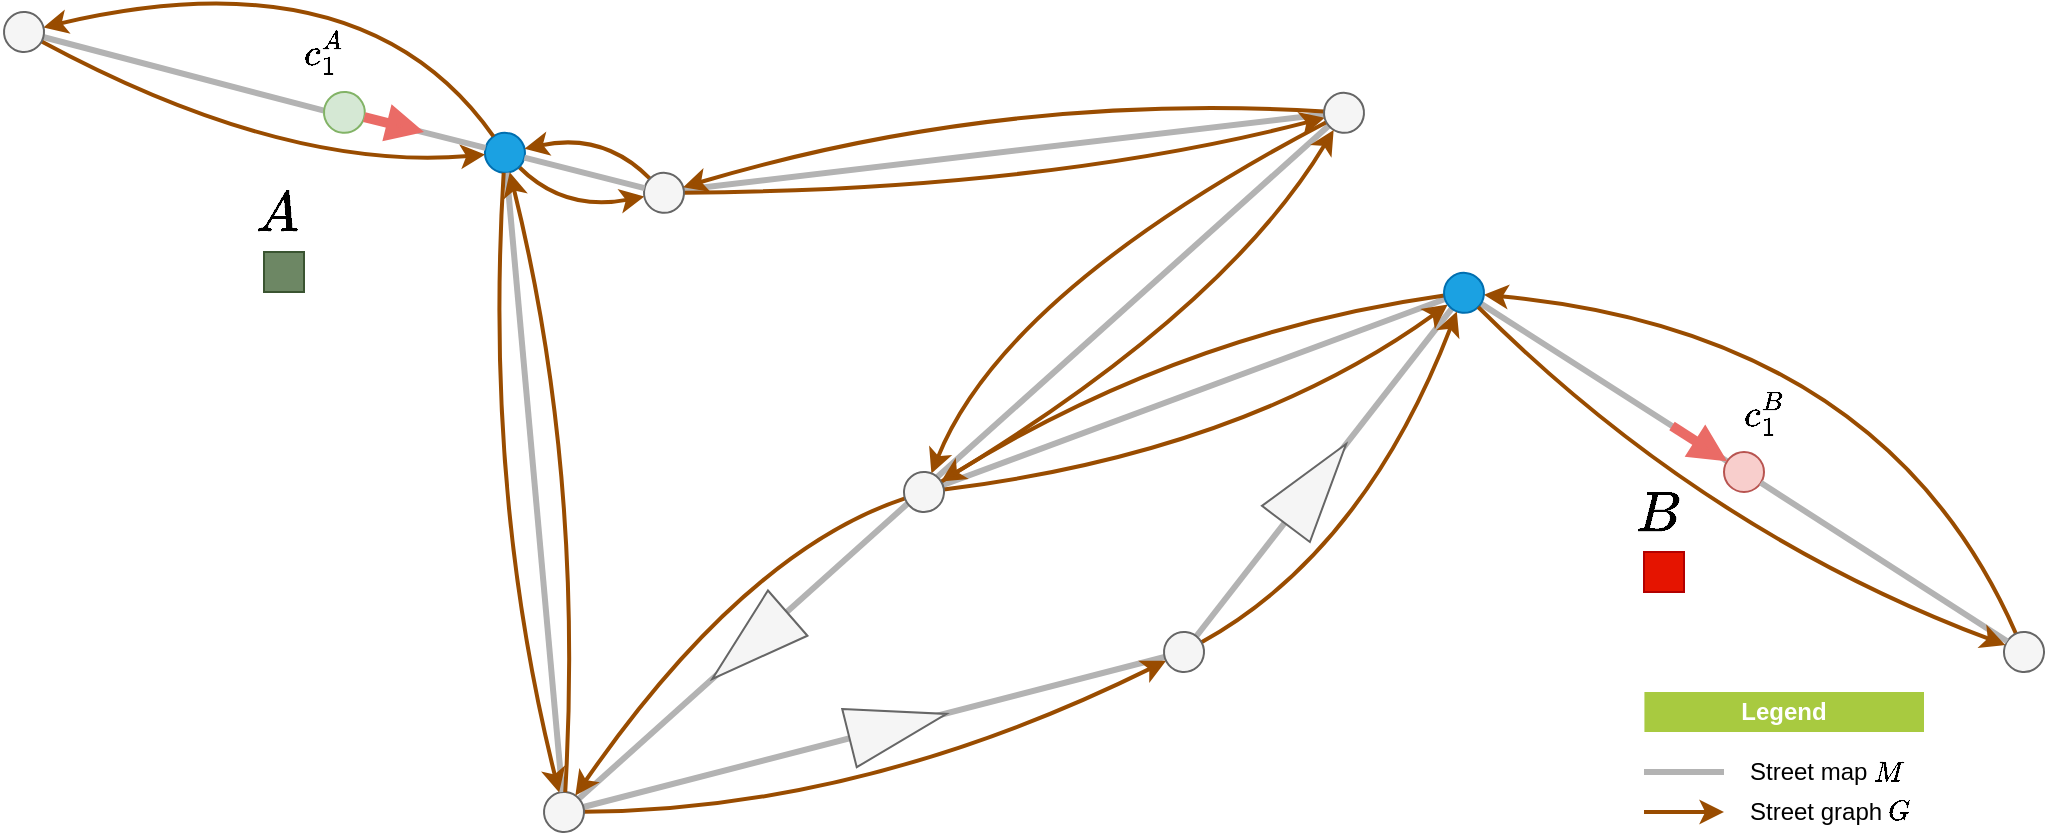 <?xml version="1.0"?>
<mxfile version="13.5.7" pages="3">
  <diagram id="z88jlEKxiXyhyjD-C5Rb" name="Far edge">
    <mxGraphModel dx="2" dy="1" grid="1" gridSize="10" guides="1" tooltips="1" connect="1" arrows="1" fold="1" page="1" pageScale="1" pageWidth="1654" pageHeight="1169" math="1" shadow="0">
      <root>
        <mxCell id="0"/>
        <mxCell id="1" parent="0"/>
        <mxCell id="12" value="`A`&lt;br&gt;&lt;div&gt;&lt;br&gt;&lt;/div&gt;&lt;div&gt;&lt;br&gt;&lt;/div&gt;" style="whiteSpace=wrap;html=1;rounded=0;shadow=0;strokeWidth=1;fillColor=#6d8764;fontSize=24;align=right;strokeColor=#3A5431;" parent="1" vertex="1">
          <mxGeometry x="280" y="270" width="20" height="20" as="geometry"/>
        </mxCell>
        <mxCell id="13" value="`B`&lt;br&gt;&lt;br&gt;&lt;div&gt;&lt;br&gt;&lt;/div&gt;" style="whiteSpace=wrap;html=1;rounded=0;shadow=0;strokeWidth=1;fillColor=#e51400;fontSize=24;align=right;strokeColor=#B20000;" parent="1" vertex="1">
          <mxGeometry x="970" y="420" width="20" height="20" as="geometry"/>
        </mxCell>
        <mxCell id="14" value="" style="endArrow=none;html=1;strokeWidth=3;fillColor=#76608a;strokeColor=#B3B3B3;" parent="1" source="35" target="34" edge="1">
          <mxGeometry width="50" height="50" relative="1" as="geometry">
            <mxPoint x="740" y="470" as="sourcePoint"/>
            <mxPoint x="880" y="320" as="targetPoint"/>
          </mxGeometry>
        </mxCell>
        <mxCell id="15" value="" style="endArrow=none;html=1;strokeWidth=3;fillColor=#76608a;strokeColor=#B3B3B3;" parent="1" source="35" target="32" edge="1">
          <mxGeometry width="50" height="50" relative="1" as="geometry">
            <mxPoint x="720" y="500" as="sourcePoint"/>
            <mxPoint x="470" y="570" as="targetPoint"/>
          </mxGeometry>
        </mxCell>
        <mxCell id="16" value="" style="endArrow=none;html=1;strokeWidth=3;fillColor=#76608a;strokeColor=#B3B3B3;" parent="1" source="34" target="24" edge="1">
          <mxGeometry width="50" height="50" relative="1" as="geometry">
            <mxPoint x="880" y="290" as="sourcePoint"/>
            <mxPoint x="940" y="370" as="targetPoint"/>
          </mxGeometry>
        </mxCell>
        <mxCell id="17" value="" style="endArrow=none;html=1;strokeWidth=3;fillColor=#76608a;strokeColor=#B3B3B3;" parent="1" edge="1">
          <mxGeometry width="50" height="50" relative="1" as="geometry">
            <mxPoint x="610" y="390" as="sourcePoint"/>
            <mxPoint x="880" y="290" as="targetPoint"/>
          </mxGeometry>
        </mxCell>
        <mxCell id="18" value="" style="endArrow=none;html=1;strokeWidth=3;fillColor=#76608a;strokeColor=#B3B3B3;" parent="1" edge="1">
          <mxGeometry width="50" height="50" relative="1" as="geometry">
            <mxPoint x="430" y="550" as="sourcePoint"/>
            <mxPoint x="820" y="200" as="targetPoint"/>
          </mxGeometry>
        </mxCell>
        <mxCell id="20" value="" style="endArrow=none;html=1;strokeWidth=3;fillColor=#76608a;strokeColor=#B3B3B3;" parent="1" edge="1">
          <mxGeometry width="50" height="50" relative="1" as="geometry">
            <mxPoint x="820" y="200" as="sourcePoint"/>
            <mxPoint x="480" y="240" as="targetPoint"/>
          </mxGeometry>
        </mxCell>
        <mxCell id="21" value="" style="endArrow=none;html=1;strokeWidth=3;fillColor=#76608a;strokeColor=#B3B3B3;exitX=0;exitY=0.5;exitDx=0;exitDy=0;" parent="1" source="23" edge="1">
          <mxGeometry width="50" height="50" relative="1" as="geometry">
            <mxPoint x="480" y="240" as="sourcePoint"/>
            <mxPoint x="160" y="160" as="targetPoint"/>
          </mxGeometry>
        </mxCell>
        <mxCell id="23" value="" style="ellipse;whiteSpace=wrap;html=1;aspect=fixed;fillColor=#d5e8d4;strokeColor=#82b366;rotation=5;" parent="1" vertex="1">
          <mxGeometry x="310" y="190" width="20.42" height="20.42" as="geometry"/>
        </mxCell>
        <mxCell id="24" value="" style="ellipse;whiteSpace=wrap;html=1;aspect=fixed;fillColor=#f8cecc;strokeColor=#b85450;" parent="1" vertex="1">
          <mxGeometry x="1010" y="370" width="20" height="20" as="geometry"/>
        </mxCell>
        <mxCell id="27" style="edgeStyle=orthogonalEdgeStyle;rounded=0;orthogonalLoop=1;jettySize=auto;html=1;exitX=0.5;exitY=1;exitDx=0;exitDy=0;strokeColor=#B3B3B3;strokeWidth=3;fontColor=#000000;" parent="1" source="42" target="42" edge="1">
          <mxGeometry relative="1" as="geometry"/>
        </mxCell>
        <mxCell id="69" style="edgeStyle=none;curved=1;orthogonalLoop=1;jettySize=auto;html=1;strokeColor=#994C00;strokeWidth=2;" parent="1" source="28" target="34" edge="1">
          <mxGeometry relative="1" as="geometry">
            <Array as="points">
              <mxPoint x="1090" y="310"/>
            </Array>
          </mxGeometry>
        </mxCell>
        <mxCell id="28" value="" style="ellipse;whiteSpace=wrap;html=1;aspect=fixed;fillColor=#f5f5f5;strokeColor=#666666;rotation=5;fontColor=#333333;" parent="1" vertex="1">
          <mxGeometry x="1150" y="460" width="20" height="20" as="geometry"/>
        </mxCell>
        <mxCell id="82" style="edgeStyle=none;curved=1;orthogonalLoop=1;jettySize=auto;html=1;strokeColor=#994C00;strokeWidth=2;fontColor=#994C00;" parent="1" source="29" target="30" edge="1">
          <mxGeometry relative="1" as="geometry">
            <Array as="points">
              <mxPoint x="430" y="250"/>
            </Array>
          </mxGeometry>
        </mxCell>
        <mxCell id="29" value="" style="ellipse;whiteSpace=wrap;html=1;aspect=fixed;fillColor=#1ba1e2;strokeColor=#006EAF;rotation=5;fontColor=#ffffff;" parent="1" vertex="1">
          <mxGeometry x="390.47" y="210.42" width="20" height="20" as="geometry"/>
        </mxCell>
        <mxCell id="65" style="edgeStyle=none;curved=1;orthogonalLoop=1;jettySize=auto;html=1;strokeColor=#994C00;strokeWidth=2;" parent="1" source="29" target="36" edge="1">
          <mxGeometry relative="1" as="geometry">
            <Array as="points">
              <mxPoint x="330" y="120"/>
            </Array>
          </mxGeometry>
        </mxCell>
        <mxCell id="66" style="edgeStyle=none;curved=1;orthogonalLoop=1;jettySize=auto;html=1;strokeColor=#994C00;strokeWidth=2;" parent="1" source="30" target="31" edge="1">
          <mxGeometry relative="1" as="geometry">
            <Array as="points">
              <mxPoint x="670" y="239"/>
            </Array>
          </mxGeometry>
        </mxCell>
        <mxCell id="83" style="edgeStyle=none;curved=1;orthogonalLoop=1;jettySize=auto;html=1;strokeColor=#994C00;strokeWidth=2;fontColor=#994C00;" parent="1" source="30" target="29" edge="1">
          <mxGeometry relative="1" as="geometry">
            <Array as="points">
              <mxPoint x="450" y="210"/>
            </Array>
          </mxGeometry>
        </mxCell>
        <mxCell id="30" value="" style="ellipse;whiteSpace=wrap;html=1;aspect=fixed;fillColor=#f5f5f5;strokeColor=#666666;rotation=5;fontColor=#333333;" parent="1" vertex="1">
          <mxGeometry x="470.0" y="230.42" width="20" height="20" as="geometry"/>
        </mxCell>
        <mxCell id="63" style="edgeStyle=none;curved=1;orthogonalLoop=1;jettySize=auto;html=1;strokeColor=#994C00;strokeWidth=2;" parent="1" source="31" target="33" edge="1">
          <mxGeometry relative="1" as="geometry">
            <Array as="points">
              <mxPoint x="650" y="290"/>
            </Array>
          </mxGeometry>
        </mxCell>
        <mxCell id="67" style="edgeStyle=none;curved=1;orthogonalLoop=1;jettySize=auto;html=1;strokeColor=#994C00;strokeWidth=2;" parent="1" source="31" target="30" edge="1">
          <mxGeometry relative="1" as="geometry">
            <Array as="points">
              <mxPoint x="650" y="190"/>
            </Array>
          </mxGeometry>
        </mxCell>
        <mxCell id="31" value="" style="ellipse;whiteSpace=wrap;html=1;aspect=fixed;fillColor=#f5f5f5;strokeColor=#666666;rotation=5;fontColor=#333333;" parent="1" vertex="1">
          <mxGeometry x="810" y="190.42" width="20" height="20" as="geometry"/>
        </mxCell>
        <mxCell id="57" style="edgeStyle=none;curved=1;orthogonalLoop=1;jettySize=auto;html=1;strokeColor=#994C00;strokeWidth=2;" parent="1" source="32" target="35" edge="1">
          <mxGeometry relative="1" as="geometry">
            <Array as="points">
              <mxPoint x="580" y="549"/>
            </Array>
          </mxGeometry>
        </mxCell>
        <mxCell id="32" value="" style="ellipse;whiteSpace=wrap;html=1;aspect=fixed;fillColor=#f5f5f5;strokeColor=#666666;rotation=5;fontColor=#333333;" parent="1" vertex="1">
          <mxGeometry x="420" y="540" width="20" height="20" as="geometry"/>
        </mxCell>
        <mxCell id="59" style="edgeStyle=none;curved=1;orthogonalLoop=1;jettySize=auto;html=1;strokeColor=#994C00;strokeWidth=2;" parent="1" source="33" target="32" edge="1">
          <mxGeometry relative="1" as="geometry">
            <Array as="points">
              <mxPoint x="520" y="420"/>
            </Array>
          </mxGeometry>
        </mxCell>
        <mxCell id="61" style="edgeStyle=none;curved=1;orthogonalLoop=1;jettySize=auto;html=1;strokeColor=#994C00;strokeWidth=2;" parent="1" source="33" target="34" edge="1">
          <mxGeometry relative="1" as="geometry">
            <Array as="points">
              <mxPoint x="770" y="370"/>
            </Array>
          </mxGeometry>
        </mxCell>
        <mxCell id="62" style="edgeStyle=none;curved=1;orthogonalLoop=1;jettySize=auto;html=1;strokeColor=#994C00;strokeWidth=2;" parent="1" source="33" target="31" edge="1">
          <mxGeometry relative="1" as="geometry">
            <Array as="points">
              <mxPoint x="760" y="300"/>
            </Array>
          </mxGeometry>
        </mxCell>
        <mxCell id="33" value="" style="ellipse;whiteSpace=wrap;html=1;aspect=fixed;fillColor=#f5f5f5;strokeColor=#666666;rotation=5;fontColor=#333333;" parent="1" vertex="1">
          <mxGeometry x="600" y="380" width="20" height="20" as="geometry"/>
        </mxCell>
        <mxCell id="60" style="edgeStyle=none;curved=1;orthogonalLoop=1;jettySize=auto;html=1;strokeColor=#994C00;strokeWidth=2;" parent="1" source="34" target="33" edge="1">
          <mxGeometry relative="1" as="geometry">
            <Array as="points">
              <mxPoint x="740" y="310"/>
            </Array>
          </mxGeometry>
        </mxCell>
        <mxCell id="34" value="" style="ellipse;whiteSpace=wrap;html=1;aspect=fixed;fillColor=#1ba1e2;strokeColor=#006EAF;rotation=5;fontColor=#ffffff;" parent="1" vertex="1">
          <mxGeometry x="870" y="280.42" width="20" height="20" as="geometry"/>
        </mxCell>
        <mxCell id="58" style="edgeStyle=none;curved=1;orthogonalLoop=1;jettySize=auto;html=1;strokeColor=#994C00;strokeWidth=2;" parent="1" source="35" target="34" edge="1">
          <mxGeometry relative="1" as="geometry">
            <Array as="points">
              <mxPoint x="830" y="420"/>
            </Array>
          </mxGeometry>
        </mxCell>
        <mxCell id="35" value="" style="ellipse;whiteSpace=wrap;html=1;aspect=fixed;fillColor=#f5f5f5;strokeColor=#666666;rotation=5;fontColor=#333333;" parent="1" vertex="1">
          <mxGeometry x="730" y="460" width="20" height="20" as="geometry"/>
        </mxCell>
        <mxCell id="64" style="edgeStyle=none;curved=1;orthogonalLoop=1;jettySize=auto;html=1;strokeColor=#994C00;strokeWidth=2;" parent="1" source="36" target="29" edge="1">
          <mxGeometry relative="1" as="geometry">
            <Array as="points">
              <mxPoint x="290" y="230"/>
            </Array>
          </mxGeometry>
        </mxCell>
        <mxCell id="36" value="" style="ellipse;whiteSpace=wrap;html=1;aspect=fixed;fillColor=#f5f5f5;strokeColor=#666666;rotation=5;fontColor=#333333;" parent="1" vertex="1">
          <mxGeometry x="150.0" y="150" width="20" height="20" as="geometry"/>
        </mxCell>
        <mxCell id="37" value="&lt;div&gt;&lt;font style=&quot;font-size: 16px&quot;&gt;`c_1^B`&lt;/font&gt;&lt;/div&gt;" style="text;html=1;strokeColor=none;fillColor=none;align=center;verticalAlign=middle;whiteSpace=wrap;rounded=0;fontColor=#000000;" parent="1" vertex="1">
          <mxGeometry x="1010" y="340.0" width="40" height="20" as="geometry"/>
        </mxCell>
        <mxCell id="38" value="" style="endArrow=none;html=1;strokeWidth=3;fillColor=#76608a;strokeColor=#B3B3B3;" parent="1" source="30" target="29" edge="1">
          <mxGeometry width="50" height="50" relative="1" as="geometry">
            <mxPoint x="490" y="250.0" as="sourcePoint"/>
            <mxPoint x="170" y="170.0" as="targetPoint"/>
          </mxGeometry>
        </mxCell>
        <mxCell id="39" value="" style="endArrow=none;html=1;strokeWidth=3;fillColor=#76608a;strokeColor=#B3B3B3;" parent="1" source="29" target="23" edge="1">
          <mxGeometry width="50" height="50" relative="1" as="geometry">
            <mxPoint x="400.767" y="228.003" as="sourcePoint"/>
            <mxPoint x="170" y="170.0" as="targetPoint"/>
          </mxGeometry>
        </mxCell>
        <mxCell id="40" value="" style="endArrow=none;html=1;strokeWidth=3;fillColor=#76608a;strokeColor=#B3B3B3;" parent="1" source="24" target="28" edge="1">
          <mxGeometry width="50" height="50" relative="1" as="geometry">
            <mxPoint x="890" y="320" as="sourcePoint"/>
            <mxPoint x="1170" y="500" as="targetPoint"/>
          </mxGeometry>
        </mxCell>
        <mxCell id="41" value="" style="endArrow=none;html=1;strokeWidth=3;fillColor=#76608a;strokeColor=#B3B3B3;" parent="1" source="32" target="29" edge="1">
          <mxGeometry width="50" height="50" relative="1" as="geometry">
            <mxPoint x="440" y="560" as="sourcePoint"/>
            <mxPoint x="401.724" y="280.366" as="targetPoint"/>
          </mxGeometry>
        </mxCell>
        <mxCell id="42" value="&lt;font style=&quot;font-size: 16px&quot;&gt;`c_1^A`&lt;/font&gt;" style="text;html=1;strokeColor=none;fillColor=none;align=center;verticalAlign=middle;whiteSpace=wrap;rounded=0;fontColor=#000000;" parent="1" vertex="1">
          <mxGeometry x="290.42" y="160" width="40" height="20" as="geometry"/>
        </mxCell>
        <mxCell id="46" value="" style="endArrow=block;html=1;fillColor=#fff2cc;strokeColor=#EA6B66;strokeWidth=5;endFill=1;" parent="1" source="23" edge="1">
          <mxGeometry width="50" height="50" relative="1" as="geometry">
            <mxPoint x="410.475" y="160.003" as="sourcePoint"/>
            <mxPoint x="360" y="210" as="targetPoint"/>
          </mxGeometry>
        </mxCell>
        <mxCell id="47" value="" style="endArrow=block;html=1;fillColor=#fff2cc;strokeColor=#EA6B66;strokeWidth=5;endFill=1;" parent="1" target="24" edge="1">
          <mxGeometry width="50" height="50" relative="1" as="geometry">
            <mxPoint x="984" y="357" as="sourcePoint"/>
            <mxPoint x="970" y="387.44" as="targetPoint"/>
          </mxGeometry>
        </mxCell>
        <mxCell id="70" value="" style="triangle;whiteSpace=wrap;html=1;strokeColor=#666666;strokeWidth=1;fillColor=#f5f5f5;fontColor=#333333;rotation=-14;" parent="1" vertex="1">
          <mxGeometry x="572" y="492" width="50" height="30" as="geometry"/>
        </mxCell>
        <mxCell id="72" value="" style="triangle;whiteSpace=wrap;html=1;strokeColor=#666666;strokeWidth=1;fillColor=#f5f5f5;fontColor=#333333;rotation=-53;" parent="1" vertex="1">
          <mxGeometry x="781" y="371" width="50" height="30" as="geometry"/>
        </mxCell>
        <mxCell id="73" value="" style="triangle;whiteSpace=wrap;html=1;strokeColor=#666666;strokeWidth=1;fillColor=#f5f5f5;fontColor=#333333;rotation=-221.1;" parent="1" vertex="1">
          <mxGeometry x="498" y="452" width="50" height="30" as="geometry"/>
        </mxCell>
        <mxCell id="75" value="&lt;b&gt;Legend&lt;/b&gt;" style="text;html=1;strokeColor=none;align=center;verticalAlign=middle;whiteSpace=wrap;rounded=0;fillColor=#a8ca40;fontColor=#FFFFFF;" parent="1" vertex="1">
          <mxGeometry x="970.21" y="490.0" width="139.79" height="20" as="geometry"/>
        </mxCell>
        <mxCell id="77" value="Street map `M`" style="text;html=1;strokeColor=none;fillColor=none;align=left;verticalAlign=middle;whiteSpace=wrap;rounded=0;" parent="1" vertex="1">
          <mxGeometry x="1020.63" y="520" width="89.37" height="20" as="geometry"/>
        </mxCell>
        <mxCell id="78" value="" style="curved=1;html=1;strokeColor=#994C00;fontColor=#000000;fontSize=11;rounded=1;strokeWidth=2;" parent="1" edge="1">
          <mxGeometry width="50" height="50" relative="1" as="geometry">
            <mxPoint x="970" y="550" as="sourcePoint"/>
            <mxPoint x="1010" y="550" as="targetPoint"/>
            <Array as="points"/>
          </mxGeometry>
        </mxCell>
        <mxCell id="79" value="&lt;span style=&quot;text-align: right&quot;&gt;Street graph `G`&lt;/span&gt;" style="text;html=1;strokeColor=none;fillColor=none;align=left;verticalAlign=middle;whiteSpace=wrap;rounded=0;" parent="1" vertex="1">
          <mxGeometry x="1020.63" y="540" width="89.37" height="20" as="geometry"/>
        </mxCell>
        <mxCell id="80" value="" style="endArrow=none;html=1;strokeWidth=3;fillColor=#76608a;strokeColor=#B3B3B3;" parent="1" edge="1">
          <mxGeometry width="50" height="50" relative="1" as="geometry">
            <mxPoint x="1010" y="530" as="sourcePoint"/>
            <mxPoint x="970" y="530" as="targetPoint"/>
          </mxGeometry>
        </mxCell>
        <mxCell id="54" style="edgeStyle=none;curved=1;orthogonalLoop=1;jettySize=auto;html=1;strokeWidth=2;strokeColor=#994C00;" parent="1" source="32" target="29" edge="1">
          <mxGeometry relative="1" as="geometry">
            <Array as="points">
              <mxPoint x="440" y="380"/>
            </Array>
          </mxGeometry>
        </mxCell>
        <mxCell id="53" style="edgeStyle=none;curved=1;orthogonalLoop=1;jettySize=auto;html=1;strokeWidth=2;strokeColor=#994C00;" parent="1" source="29" target="32" edge="1">
          <mxGeometry relative="1" as="geometry">
            <Array as="points">
              <mxPoint x="390" y="390"/>
            </Array>
          </mxGeometry>
        </mxCell>
        <mxCell id="68" style="edgeStyle=none;curved=1;orthogonalLoop=1;jettySize=auto;html=1;strokeColor=#994C00;strokeWidth=2;" parent="1" source="34" target="28" edge="1">
          <mxGeometry relative="1" as="geometry">
            <Array as="points">
              <mxPoint x="1000" y="410"/>
            </Array>
          </mxGeometry>
        </mxCell>
      </root>
    </mxGraphModel>
  </diagram>
</mxfile>
